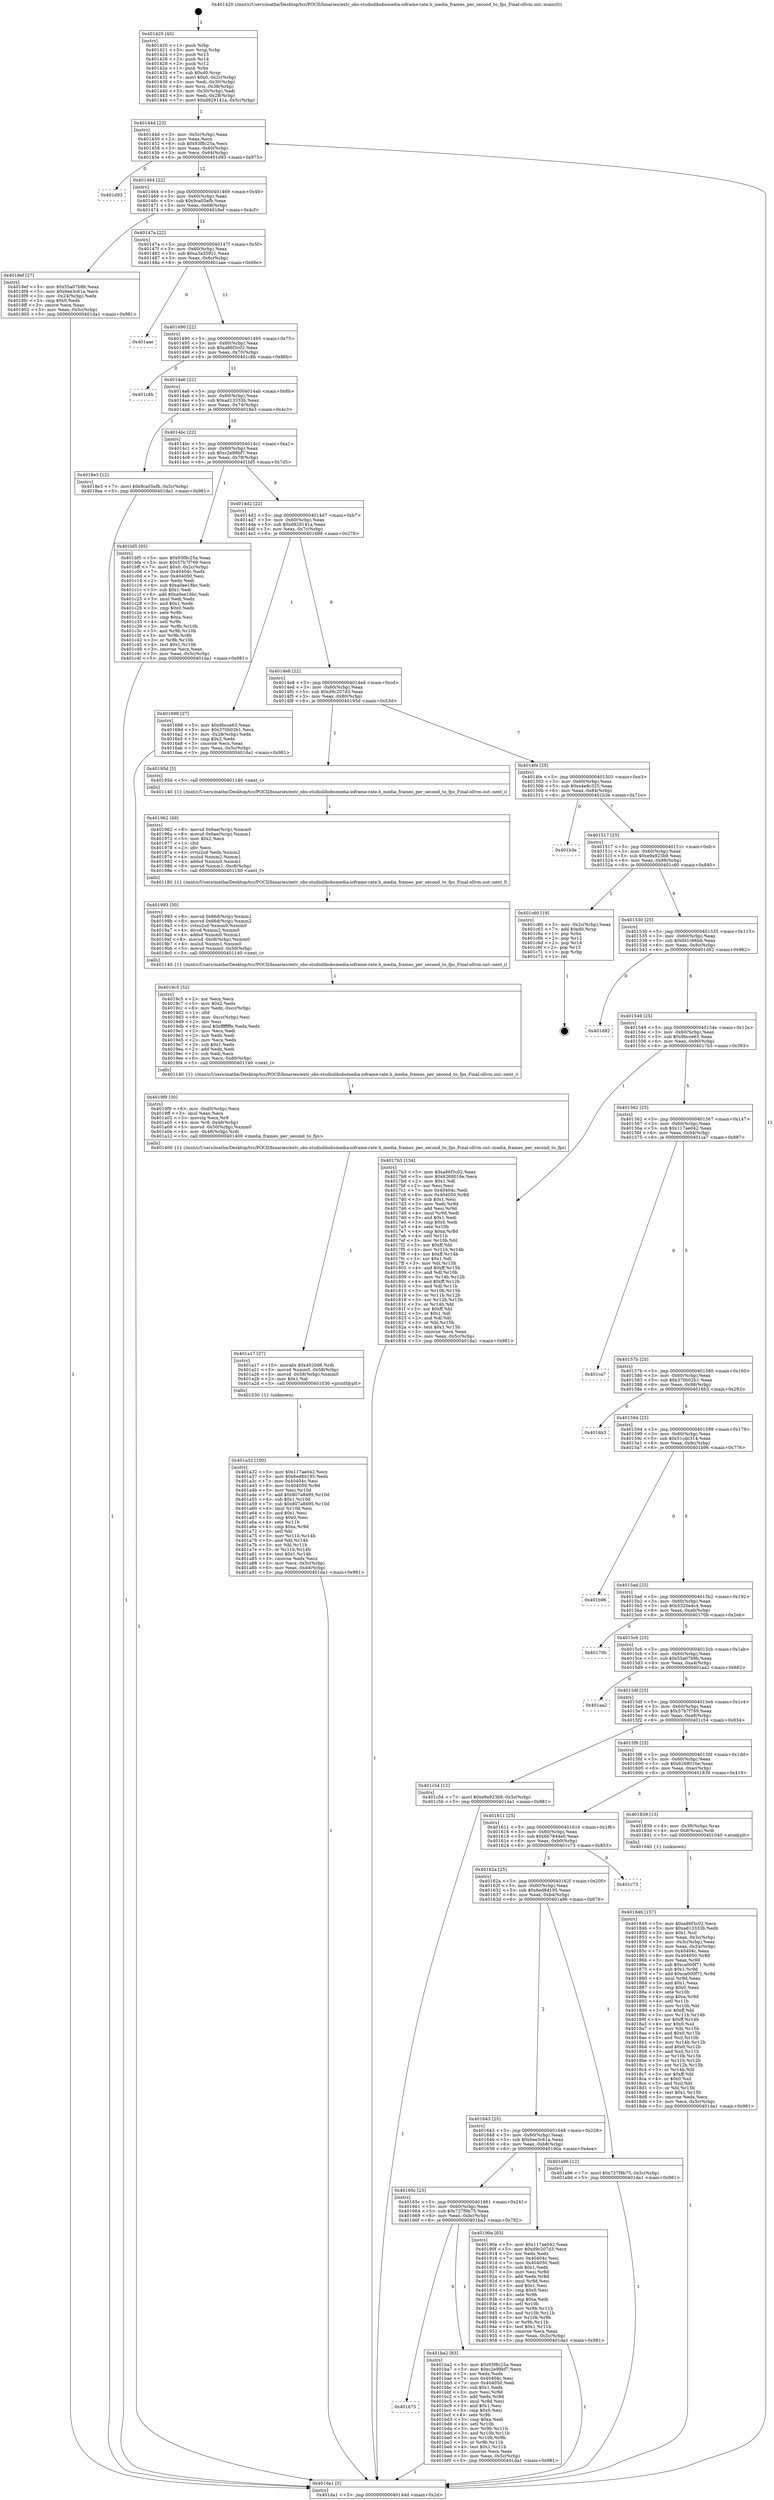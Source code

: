 digraph "0x401420" {
  label = "0x401420 (/mnt/c/Users/mathe/Desktop/tcc/POCII/binaries/extr_obs-studiolibobsmedia-ioframe-rate.h_media_frames_per_second_to_fps_Final-ollvm.out::main(0))"
  labelloc = "t"
  node[shape=record]

  Entry [label="",width=0.3,height=0.3,shape=circle,fillcolor=black,style=filled]
  "0x40144d" [label="{
     0x40144d [23]\l
     | [instrs]\l
     &nbsp;&nbsp;0x40144d \<+3\>: mov -0x5c(%rbp),%eax\l
     &nbsp;&nbsp;0x401450 \<+2\>: mov %eax,%ecx\l
     &nbsp;&nbsp;0x401452 \<+6\>: sub $0x93f8c25a,%ecx\l
     &nbsp;&nbsp;0x401458 \<+3\>: mov %eax,-0x60(%rbp)\l
     &nbsp;&nbsp;0x40145b \<+3\>: mov %ecx,-0x64(%rbp)\l
     &nbsp;&nbsp;0x40145e \<+6\>: je 0000000000401d93 \<main+0x973\>\l
  }"]
  "0x401d93" [label="{
     0x401d93\l
  }", style=dashed]
  "0x401464" [label="{
     0x401464 [22]\l
     | [instrs]\l
     &nbsp;&nbsp;0x401464 \<+5\>: jmp 0000000000401469 \<main+0x49\>\l
     &nbsp;&nbsp;0x401469 \<+3\>: mov -0x60(%rbp),%eax\l
     &nbsp;&nbsp;0x40146c \<+5\>: sub $0x9ca05efb,%eax\l
     &nbsp;&nbsp;0x401471 \<+3\>: mov %eax,-0x68(%rbp)\l
     &nbsp;&nbsp;0x401474 \<+6\>: je 00000000004018ef \<main+0x4cf\>\l
  }"]
  Exit [label="",width=0.3,height=0.3,shape=circle,fillcolor=black,style=filled,peripheries=2]
  "0x4018ef" [label="{
     0x4018ef [27]\l
     | [instrs]\l
     &nbsp;&nbsp;0x4018ef \<+5\>: mov $0x55a07b9b,%eax\l
     &nbsp;&nbsp;0x4018f4 \<+5\>: mov $0x6ee3c61a,%ecx\l
     &nbsp;&nbsp;0x4018f9 \<+3\>: mov -0x24(%rbp),%edx\l
     &nbsp;&nbsp;0x4018fc \<+3\>: cmp $0x0,%edx\l
     &nbsp;&nbsp;0x4018ff \<+3\>: cmove %ecx,%eax\l
     &nbsp;&nbsp;0x401902 \<+3\>: mov %eax,-0x5c(%rbp)\l
     &nbsp;&nbsp;0x401905 \<+5\>: jmp 0000000000401da1 \<main+0x981\>\l
  }"]
  "0x40147a" [label="{
     0x40147a [22]\l
     | [instrs]\l
     &nbsp;&nbsp;0x40147a \<+5\>: jmp 000000000040147f \<main+0x5f\>\l
     &nbsp;&nbsp;0x40147f \<+3\>: mov -0x60(%rbp),%eax\l
     &nbsp;&nbsp;0x401482 \<+5\>: sub $0xa3a35921,%eax\l
     &nbsp;&nbsp;0x401487 \<+3\>: mov %eax,-0x6c(%rbp)\l
     &nbsp;&nbsp;0x40148a \<+6\>: je 0000000000401aae \<main+0x68e\>\l
  }"]
  "0x401675" [label="{
     0x401675\l
  }", style=dashed]
  "0x401aae" [label="{
     0x401aae\l
  }", style=dashed]
  "0x401490" [label="{
     0x401490 [22]\l
     | [instrs]\l
     &nbsp;&nbsp;0x401490 \<+5\>: jmp 0000000000401495 \<main+0x75\>\l
     &nbsp;&nbsp;0x401495 \<+3\>: mov -0x60(%rbp),%eax\l
     &nbsp;&nbsp;0x401498 \<+5\>: sub $0xa86f3c02,%eax\l
     &nbsp;&nbsp;0x40149d \<+3\>: mov %eax,-0x70(%rbp)\l
     &nbsp;&nbsp;0x4014a0 \<+6\>: je 0000000000401c8b \<main+0x86b\>\l
  }"]
  "0x401ba2" [label="{
     0x401ba2 [83]\l
     | [instrs]\l
     &nbsp;&nbsp;0x401ba2 \<+5\>: mov $0x93f8c25a,%eax\l
     &nbsp;&nbsp;0x401ba7 \<+5\>: mov $0xc2e99bf7,%ecx\l
     &nbsp;&nbsp;0x401bac \<+2\>: xor %edx,%edx\l
     &nbsp;&nbsp;0x401bae \<+7\>: mov 0x40404c,%esi\l
     &nbsp;&nbsp;0x401bb5 \<+7\>: mov 0x404050,%edi\l
     &nbsp;&nbsp;0x401bbc \<+3\>: sub $0x1,%edx\l
     &nbsp;&nbsp;0x401bbf \<+3\>: mov %esi,%r8d\l
     &nbsp;&nbsp;0x401bc2 \<+3\>: add %edx,%r8d\l
     &nbsp;&nbsp;0x401bc5 \<+4\>: imul %r8d,%esi\l
     &nbsp;&nbsp;0x401bc9 \<+3\>: and $0x1,%esi\l
     &nbsp;&nbsp;0x401bcc \<+3\>: cmp $0x0,%esi\l
     &nbsp;&nbsp;0x401bcf \<+4\>: sete %r9b\l
     &nbsp;&nbsp;0x401bd3 \<+3\>: cmp $0xa,%edi\l
     &nbsp;&nbsp;0x401bd6 \<+4\>: setl %r10b\l
     &nbsp;&nbsp;0x401bda \<+3\>: mov %r9b,%r11b\l
     &nbsp;&nbsp;0x401bdd \<+3\>: and %r10b,%r11b\l
     &nbsp;&nbsp;0x401be0 \<+3\>: xor %r10b,%r9b\l
     &nbsp;&nbsp;0x401be3 \<+3\>: or %r9b,%r11b\l
     &nbsp;&nbsp;0x401be6 \<+4\>: test $0x1,%r11b\l
     &nbsp;&nbsp;0x401bea \<+3\>: cmovne %ecx,%eax\l
     &nbsp;&nbsp;0x401bed \<+3\>: mov %eax,-0x5c(%rbp)\l
     &nbsp;&nbsp;0x401bf0 \<+5\>: jmp 0000000000401da1 \<main+0x981\>\l
  }"]
  "0x401c8b" [label="{
     0x401c8b\l
  }", style=dashed]
  "0x4014a6" [label="{
     0x4014a6 [22]\l
     | [instrs]\l
     &nbsp;&nbsp;0x4014a6 \<+5\>: jmp 00000000004014ab \<main+0x8b\>\l
     &nbsp;&nbsp;0x4014ab \<+3\>: mov -0x60(%rbp),%eax\l
     &nbsp;&nbsp;0x4014ae \<+5\>: sub $0xad13333b,%eax\l
     &nbsp;&nbsp;0x4014b3 \<+3\>: mov %eax,-0x74(%rbp)\l
     &nbsp;&nbsp;0x4014b6 \<+6\>: je 00000000004018e3 \<main+0x4c3\>\l
  }"]
  "0x401a32" [label="{
     0x401a32 [100]\l
     | [instrs]\l
     &nbsp;&nbsp;0x401a32 \<+5\>: mov $0x117ae042,%ecx\l
     &nbsp;&nbsp;0x401a37 \<+5\>: mov $0x6ed8d195,%edx\l
     &nbsp;&nbsp;0x401a3c \<+7\>: mov 0x40404c,%esi\l
     &nbsp;&nbsp;0x401a43 \<+8\>: mov 0x404050,%r9d\l
     &nbsp;&nbsp;0x401a4b \<+3\>: mov %esi,%r10d\l
     &nbsp;&nbsp;0x401a4e \<+7\>: add $0x807a8495,%r10d\l
     &nbsp;&nbsp;0x401a55 \<+4\>: sub $0x1,%r10d\l
     &nbsp;&nbsp;0x401a59 \<+7\>: sub $0x807a8495,%r10d\l
     &nbsp;&nbsp;0x401a60 \<+4\>: imul %r10d,%esi\l
     &nbsp;&nbsp;0x401a64 \<+3\>: and $0x1,%esi\l
     &nbsp;&nbsp;0x401a67 \<+3\>: cmp $0x0,%esi\l
     &nbsp;&nbsp;0x401a6a \<+4\>: sete %r11b\l
     &nbsp;&nbsp;0x401a6e \<+4\>: cmp $0xa,%r9d\l
     &nbsp;&nbsp;0x401a72 \<+3\>: setl %bl\l
     &nbsp;&nbsp;0x401a75 \<+3\>: mov %r11b,%r14b\l
     &nbsp;&nbsp;0x401a78 \<+3\>: and %bl,%r14b\l
     &nbsp;&nbsp;0x401a7b \<+3\>: xor %bl,%r11b\l
     &nbsp;&nbsp;0x401a7e \<+3\>: or %r11b,%r14b\l
     &nbsp;&nbsp;0x401a81 \<+4\>: test $0x1,%r14b\l
     &nbsp;&nbsp;0x401a85 \<+3\>: cmovne %edx,%ecx\l
     &nbsp;&nbsp;0x401a88 \<+3\>: mov %ecx,-0x5c(%rbp)\l
     &nbsp;&nbsp;0x401a8b \<+6\>: mov %eax,-0xd4(%rbp)\l
     &nbsp;&nbsp;0x401a91 \<+5\>: jmp 0000000000401da1 \<main+0x981\>\l
  }"]
  "0x4018e3" [label="{
     0x4018e3 [12]\l
     | [instrs]\l
     &nbsp;&nbsp;0x4018e3 \<+7\>: movl $0x9ca05efb,-0x5c(%rbp)\l
     &nbsp;&nbsp;0x4018ea \<+5\>: jmp 0000000000401da1 \<main+0x981\>\l
  }"]
  "0x4014bc" [label="{
     0x4014bc [22]\l
     | [instrs]\l
     &nbsp;&nbsp;0x4014bc \<+5\>: jmp 00000000004014c1 \<main+0xa1\>\l
     &nbsp;&nbsp;0x4014c1 \<+3\>: mov -0x60(%rbp),%eax\l
     &nbsp;&nbsp;0x4014c4 \<+5\>: sub $0xc2e99bf7,%eax\l
     &nbsp;&nbsp;0x4014c9 \<+3\>: mov %eax,-0x78(%rbp)\l
     &nbsp;&nbsp;0x4014cc \<+6\>: je 0000000000401bf5 \<main+0x7d5\>\l
  }"]
  "0x401a17" [label="{
     0x401a17 [27]\l
     | [instrs]\l
     &nbsp;&nbsp;0x401a17 \<+10\>: movabs $0x4020d6,%rdi\l
     &nbsp;&nbsp;0x401a21 \<+5\>: movsd %xmm0,-0x58(%rbp)\l
     &nbsp;&nbsp;0x401a26 \<+5\>: movsd -0x58(%rbp),%xmm0\l
     &nbsp;&nbsp;0x401a2b \<+2\>: mov $0x1,%al\l
     &nbsp;&nbsp;0x401a2d \<+5\>: call 0000000000401030 \<printf@plt\>\l
     | [calls]\l
     &nbsp;&nbsp;0x401030 \{1\} (unknown)\l
  }"]
  "0x401bf5" [label="{
     0x401bf5 [95]\l
     | [instrs]\l
     &nbsp;&nbsp;0x401bf5 \<+5\>: mov $0x93f8c25a,%eax\l
     &nbsp;&nbsp;0x401bfa \<+5\>: mov $0x57b7f769,%ecx\l
     &nbsp;&nbsp;0x401bff \<+7\>: movl $0x0,-0x2c(%rbp)\l
     &nbsp;&nbsp;0x401c06 \<+7\>: mov 0x40404c,%edx\l
     &nbsp;&nbsp;0x401c0d \<+7\>: mov 0x404050,%esi\l
     &nbsp;&nbsp;0x401c14 \<+2\>: mov %edx,%edi\l
     &nbsp;&nbsp;0x401c16 \<+6\>: sub $0xa0ee18bc,%edi\l
     &nbsp;&nbsp;0x401c1c \<+3\>: sub $0x1,%edi\l
     &nbsp;&nbsp;0x401c1f \<+6\>: add $0xa0ee18bc,%edi\l
     &nbsp;&nbsp;0x401c25 \<+3\>: imul %edi,%edx\l
     &nbsp;&nbsp;0x401c28 \<+3\>: and $0x1,%edx\l
     &nbsp;&nbsp;0x401c2b \<+3\>: cmp $0x0,%edx\l
     &nbsp;&nbsp;0x401c2e \<+4\>: sete %r8b\l
     &nbsp;&nbsp;0x401c32 \<+3\>: cmp $0xa,%esi\l
     &nbsp;&nbsp;0x401c35 \<+4\>: setl %r9b\l
     &nbsp;&nbsp;0x401c39 \<+3\>: mov %r8b,%r10b\l
     &nbsp;&nbsp;0x401c3c \<+3\>: and %r9b,%r10b\l
     &nbsp;&nbsp;0x401c3f \<+3\>: xor %r9b,%r8b\l
     &nbsp;&nbsp;0x401c42 \<+3\>: or %r8b,%r10b\l
     &nbsp;&nbsp;0x401c45 \<+4\>: test $0x1,%r10b\l
     &nbsp;&nbsp;0x401c49 \<+3\>: cmovne %ecx,%eax\l
     &nbsp;&nbsp;0x401c4c \<+3\>: mov %eax,-0x5c(%rbp)\l
     &nbsp;&nbsp;0x401c4f \<+5\>: jmp 0000000000401da1 \<main+0x981\>\l
  }"]
  "0x4014d2" [label="{
     0x4014d2 [22]\l
     | [instrs]\l
     &nbsp;&nbsp;0x4014d2 \<+5\>: jmp 00000000004014d7 \<main+0xb7\>\l
     &nbsp;&nbsp;0x4014d7 \<+3\>: mov -0x60(%rbp),%eax\l
     &nbsp;&nbsp;0x4014da \<+5\>: sub $0xd929141a,%eax\l
     &nbsp;&nbsp;0x4014df \<+3\>: mov %eax,-0x7c(%rbp)\l
     &nbsp;&nbsp;0x4014e2 \<+6\>: je 0000000000401698 \<main+0x278\>\l
  }"]
  "0x4019f9" [label="{
     0x4019f9 [30]\l
     | [instrs]\l
     &nbsp;&nbsp;0x4019f9 \<+6\>: mov -0xd0(%rbp),%ecx\l
     &nbsp;&nbsp;0x4019ff \<+3\>: imul %eax,%ecx\l
     &nbsp;&nbsp;0x401a02 \<+3\>: movslq %ecx,%r8\l
     &nbsp;&nbsp;0x401a05 \<+4\>: mov %r8,-0x48(%rbp)\l
     &nbsp;&nbsp;0x401a09 \<+5\>: movsd -0x50(%rbp),%xmm0\l
     &nbsp;&nbsp;0x401a0e \<+4\>: mov -0x48(%rbp),%rdi\l
     &nbsp;&nbsp;0x401a12 \<+5\>: call 0000000000401400 \<media_frames_per_second_to_fps\>\l
     | [calls]\l
     &nbsp;&nbsp;0x401400 \{1\} (/mnt/c/Users/mathe/Desktop/tcc/POCII/binaries/extr_obs-studiolibobsmedia-ioframe-rate.h_media_frames_per_second_to_fps_Final-ollvm.out::media_frames_per_second_to_fps)\l
  }"]
  "0x401698" [label="{
     0x401698 [27]\l
     | [instrs]\l
     &nbsp;&nbsp;0x401698 \<+5\>: mov $0x9bcce63,%eax\l
     &nbsp;&nbsp;0x40169d \<+5\>: mov $0x370b02b1,%ecx\l
     &nbsp;&nbsp;0x4016a2 \<+3\>: mov -0x28(%rbp),%edx\l
     &nbsp;&nbsp;0x4016a5 \<+3\>: cmp $0x2,%edx\l
     &nbsp;&nbsp;0x4016a8 \<+3\>: cmovne %ecx,%eax\l
     &nbsp;&nbsp;0x4016ab \<+3\>: mov %eax,-0x5c(%rbp)\l
     &nbsp;&nbsp;0x4016ae \<+5\>: jmp 0000000000401da1 \<main+0x981\>\l
  }"]
  "0x4014e8" [label="{
     0x4014e8 [22]\l
     | [instrs]\l
     &nbsp;&nbsp;0x4014e8 \<+5\>: jmp 00000000004014ed \<main+0xcd\>\l
     &nbsp;&nbsp;0x4014ed \<+3\>: mov -0x60(%rbp),%eax\l
     &nbsp;&nbsp;0x4014f0 \<+5\>: sub $0xd9c207d3,%eax\l
     &nbsp;&nbsp;0x4014f5 \<+3\>: mov %eax,-0x80(%rbp)\l
     &nbsp;&nbsp;0x4014f8 \<+6\>: je 000000000040195d \<main+0x53d\>\l
  }"]
  "0x401da1" [label="{
     0x401da1 [5]\l
     | [instrs]\l
     &nbsp;&nbsp;0x401da1 \<+5\>: jmp 000000000040144d \<main+0x2d\>\l
  }"]
  "0x401420" [label="{
     0x401420 [45]\l
     | [instrs]\l
     &nbsp;&nbsp;0x401420 \<+1\>: push %rbp\l
     &nbsp;&nbsp;0x401421 \<+3\>: mov %rsp,%rbp\l
     &nbsp;&nbsp;0x401424 \<+2\>: push %r15\l
     &nbsp;&nbsp;0x401426 \<+2\>: push %r14\l
     &nbsp;&nbsp;0x401428 \<+2\>: push %r12\l
     &nbsp;&nbsp;0x40142a \<+1\>: push %rbx\l
     &nbsp;&nbsp;0x40142b \<+7\>: sub $0xd0,%rsp\l
     &nbsp;&nbsp;0x401432 \<+7\>: movl $0x0,-0x2c(%rbp)\l
     &nbsp;&nbsp;0x401439 \<+3\>: mov %edi,-0x30(%rbp)\l
     &nbsp;&nbsp;0x40143c \<+4\>: mov %rsi,-0x38(%rbp)\l
     &nbsp;&nbsp;0x401440 \<+3\>: mov -0x30(%rbp),%edi\l
     &nbsp;&nbsp;0x401443 \<+3\>: mov %edi,-0x28(%rbp)\l
     &nbsp;&nbsp;0x401446 \<+7\>: movl $0xd929141a,-0x5c(%rbp)\l
  }"]
  "0x4019c5" [label="{
     0x4019c5 [52]\l
     | [instrs]\l
     &nbsp;&nbsp;0x4019c5 \<+2\>: xor %ecx,%ecx\l
     &nbsp;&nbsp;0x4019c7 \<+5\>: mov $0x2,%edx\l
     &nbsp;&nbsp;0x4019cc \<+6\>: mov %edx,-0xcc(%rbp)\l
     &nbsp;&nbsp;0x4019d2 \<+1\>: cltd\l
     &nbsp;&nbsp;0x4019d3 \<+6\>: mov -0xcc(%rbp),%esi\l
     &nbsp;&nbsp;0x4019d9 \<+2\>: idiv %esi\l
     &nbsp;&nbsp;0x4019db \<+6\>: imul $0xfffffffe,%edx,%edx\l
     &nbsp;&nbsp;0x4019e1 \<+2\>: mov %ecx,%edi\l
     &nbsp;&nbsp;0x4019e3 \<+2\>: sub %edx,%edi\l
     &nbsp;&nbsp;0x4019e5 \<+2\>: mov %ecx,%edx\l
     &nbsp;&nbsp;0x4019e7 \<+3\>: sub $0x1,%edx\l
     &nbsp;&nbsp;0x4019ea \<+2\>: add %edx,%edi\l
     &nbsp;&nbsp;0x4019ec \<+2\>: sub %edi,%ecx\l
     &nbsp;&nbsp;0x4019ee \<+6\>: mov %ecx,-0xd0(%rbp)\l
     &nbsp;&nbsp;0x4019f4 \<+5\>: call 0000000000401140 \<next_i\>\l
     | [calls]\l
     &nbsp;&nbsp;0x401140 \{1\} (/mnt/c/Users/mathe/Desktop/tcc/POCII/binaries/extr_obs-studiolibobsmedia-ioframe-rate.h_media_frames_per_second_to_fps_Final-ollvm.out::next_i)\l
  }"]
  "0x40195d" [label="{
     0x40195d [5]\l
     | [instrs]\l
     &nbsp;&nbsp;0x40195d \<+5\>: call 0000000000401140 \<next_i\>\l
     | [calls]\l
     &nbsp;&nbsp;0x401140 \{1\} (/mnt/c/Users/mathe/Desktop/tcc/POCII/binaries/extr_obs-studiolibobsmedia-ioframe-rate.h_media_frames_per_second_to_fps_Final-ollvm.out::next_i)\l
  }"]
  "0x4014fe" [label="{
     0x4014fe [25]\l
     | [instrs]\l
     &nbsp;&nbsp;0x4014fe \<+5\>: jmp 0000000000401503 \<main+0xe3\>\l
     &nbsp;&nbsp;0x401503 \<+3\>: mov -0x60(%rbp),%eax\l
     &nbsp;&nbsp;0x401506 \<+5\>: sub $0xe4e8c325,%eax\l
     &nbsp;&nbsp;0x40150b \<+6\>: mov %eax,-0x84(%rbp)\l
     &nbsp;&nbsp;0x401511 \<+6\>: je 0000000000401b3e \<main+0x71e\>\l
  }"]
  "0x401993" [label="{
     0x401993 [50]\l
     | [instrs]\l
     &nbsp;&nbsp;0x401993 \<+8\>: movsd 0x66d(%rip),%xmm1\l
     &nbsp;&nbsp;0x40199b \<+8\>: movsd 0x66d(%rip),%xmm2\l
     &nbsp;&nbsp;0x4019a3 \<+4\>: cvtss2sd %xmm0,%xmm0\l
     &nbsp;&nbsp;0x4019a7 \<+4\>: divsd %xmm2,%xmm0\l
     &nbsp;&nbsp;0x4019ab \<+4\>: addsd %xmm0,%xmm1\l
     &nbsp;&nbsp;0x4019af \<+8\>: movsd -0xc8(%rbp),%xmm0\l
     &nbsp;&nbsp;0x4019b7 \<+4\>: mulsd %xmm1,%xmm0\l
     &nbsp;&nbsp;0x4019bb \<+5\>: movsd %xmm0,-0x50(%rbp)\l
     &nbsp;&nbsp;0x4019c0 \<+5\>: call 0000000000401140 \<next_i\>\l
     | [calls]\l
     &nbsp;&nbsp;0x401140 \{1\} (/mnt/c/Users/mathe/Desktop/tcc/POCII/binaries/extr_obs-studiolibobsmedia-ioframe-rate.h_media_frames_per_second_to_fps_Final-ollvm.out::next_i)\l
  }"]
  "0x401b3e" [label="{
     0x401b3e\l
  }", style=dashed]
  "0x401517" [label="{
     0x401517 [25]\l
     | [instrs]\l
     &nbsp;&nbsp;0x401517 \<+5\>: jmp 000000000040151c \<main+0xfc\>\l
     &nbsp;&nbsp;0x40151c \<+3\>: mov -0x60(%rbp),%eax\l
     &nbsp;&nbsp;0x40151f \<+5\>: sub $0xe9a923b9,%eax\l
     &nbsp;&nbsp;0x401524 \<+6\>: mov %eax,-0x88(%rbp)\l
     &nbsp;&nbsp;0x40152a \<+6\>: je 0000000000401c60 \<main+0x840\>\l
  }"]
  "0x401962" [label="{
     0x401962 [49]\l
     | [instrs]\l
     &nbsp;&nbsp;0x401962 \<+8\>: movsd 0x6ae(%rip),%xmm0\l
     &nbsp;&nbsp;0x40196a \<+8\>: movsd 0x6ae(%rip),%xmm1\l
     &nbsp;&nbsp;0x401972 \<+5\>: mov $0x2,%ecx\l
     &nbsp;&nbsp;0x401977 \<+1\>: cltd\l
     &nbsp;&nbsp;0x401978 \<+2\>: idiv %ecx\l
     &nbsp;&nbsp;0x40197a \<+4\>: cvtsi2sd %edx,%xmm2\l
     &nbsp;&nbsp;0x40197e \<+4\>: mulsd %xmm2,%xmm1\l
     &nbsp;&nbsp;0x401982 \<+4\>: addsd %xmm0,%xmm1\l
     &nbsp;&nbsp;0x401986 \<+8\>: movsd %xmm1,-0xc8(%rbp)\l
     &nbsp;&nbsp;0x40198e \<+5\>: call 0000000000401180 \<next_f\>\l
     | [calls]\l
     &nbsp;&nbsp;0x401180 \{1\} (/mnt/c/Users/mathe/Desktop/tcc/POCII/binaries/extr_obs-studiolibobsmedia-ioframe-rate.h_media_frames_per_second_to_fps_Final-ollvm.out::next_f)\l
  }"]
  "0x401c60" [label="{
     0x401c60 [19]\l
     | [instrs]\l
     &nbsp;&nbsp;0x401c60 \<+3\>: mov -0x2c(%rbp),%eax\l
     &nbsp;&nbsp;0x401c63 \<+7\>: add $0xd0,%rsp\l
     &nbsp;&nbsp;0x401c6a \<+1\>: pop %rbx\l
     &nbsp;&nbsp;0x401c6b \<+2\>: pop %r12\l
     &nbsp;&nbsp;0x401c6d \<+2\>: pop %r14\l
     &nbsp;&nbsp;0x401c6f \<+2\>: pop %r15\l
     &nbsp;&nbsp;0x401c71 \<+1\>: pop %rbp\l
     &nbsp;&nbsp;0x401c72 \<+1\>: ret\l
  }"]
  "0x401530" [label="{
     0x401530 [25]\l
     | [instrs]\l
     &nbsp;&nbsp;0x401530 \<+5\>: jmp 0000000000401535 \<main+0x115\>\l
     &nbsp;&nbsp;0x401535 \<+3\>: mov -0x60(%rbp),%eax\l
     &nbsp;&nbsp;0x401538 \<+5\>: sub $0xfd1c66b8,%eax\l
     &nbsp;&nbsp;0x40153d \<+6\>: mov %eax,-0x8c(%rbp)\l
     &nbsp;&nbsp;0x401543 \<+6\>: je 0000000000401d82 \<main+0x962\>\l
  }"]
  "0x40165c" [label="{
     0x40165c [25]\l
     | [instrs]\l
     &nbsp;&nbsp;0x40165c \<+5\>: jmp 0000000000401661 \<main+0x241\>\l
     &nbsp;&nbsp;0x401661 \<+3\>: mov -0x60(%rbp),%eax\l
     &nbsp;&nbsp;0x401664 \<+5\>: sub $0x727f9b75,%eax\l
     &nbsp;&nbsp;0x401669 \<+6\>: mov %eax,-0xbc(%rbp)\l
     &nbsp;&nbsp;0x40166f \<+6\>: je 0000000000401ba2 \<main+0x782\>\l
  }"]
  "0x401d82" [label="{
     0x401d82\l
  }", style=dashed]
  "0x401549" [label="{
     0x401549 [25]\l
     | [instrs]\l
     &nbsp;&nbsp;0x401549 \<+5\>: jmp 000000000040154e \<main+0x12e\>\l
     &nbsp;&nbsp;0x40154e \<+3\>: mov -0x60(%rbp),%eax\l
     &nbsp;&nbsp;0x401551 \<+5\>: sub $0x9bcce63,%eax\l
     &nbsp;&nbsp;0x401556 \<+6\>: mov %eax,-0x90(%rbp)\l
     &nbsp;&nbsp;0x40155c \<+6\>: je 00000000004017b3 \<main+0x393\>\l
  }"]
  "0x40190a" [label="{
     0x40190a [83]\l
     | [instrs]\l
     &nbsp;&nbsp;0x40190a \<+5\>: mov $0x117ae042,%eax\l
     &nbsp;&nbsp;0x40190f \<+5\>: mov $0xd9c207d3,%ecx\l
     &nbsp;&nbsp;0x401914 \<+2\>: xor %edx,%edx\l
     &nbsp;&nbsp;0x401916 \<+7\>: mov 0x40404c,%esi\l
     &nbsp;&nbsp;0x40191d \<+7\>: mov 0x404050,%edi\l
     &nbsp;&nbsp;0x401924 \<+3\>: sub $0x1,%edx\l
     &nbsp;&nbsp;0x401927 \<+3\>: mov %esi,%r8d\l
     &nbsp;&nbsp;0x40192a \<+3\>: add %edx,%r8d\l
     &nbsp;&nbsp;0x40192d \<+4\>: imul %r8d,%esi\l
     &nbsp;&nbsp;0x401931 \<+3\>: and $0x1,%esi\l
     &nbsp;&nbsp;0x401934 \<+3\>: cmp $0x0,%esi\l
     &nbsp;&nbsp;0x401937 \<+4\>: sete %r9b\l
     &nbsp;&nbsp;0x40193b \<+3\>: cmp $0xa,%edi\l
     &nbsp;&nbsp;0x40193e \<+4\>: setl %r10b\l
     &nbsp;&nbsp;0x401942 \<+3\>: mov %r9b,%r11b\l
     &nbsp;&nbsp;0x401945 \<+3\>: and %r10b,%r11b\l
     &nbsp;&nbsp;0x401948 \<+3\>: xor %r10b,%r9b\l
     &nbsp;&nbsp;0x40194b \<+3\>: or %r9b,%r11b\l
     &nbsp;&nbsp;0x40194e \<+4\>: test $0x1,%r11b\l
     &nbsp;&nbsp;0x401952 \<+3\>: cmovne %ecx,%eax\l
     &nbsp;&nbsp;0x401955 \<+3\>: mov %eax,-0x5c(%rbp)\l
     &nbsp;&nbsp;0x401958 \<+5\>: jmp 0000000000401da1 \<main+0x981\>\l
  }"]
  "0x4017b3" [label="{
     0x4017b3 [134]\l
     | [instrs]\l
     &nbsp;&nbsp;0x4017b3 \<+5\>: mov $0xa86f3c02,%eax\l
     &nbsp;&nbsp;0x4017b8 \<+5\>: mov $0x6268016e,%ecx\l
     &nbsp;&nbsp;0x4017bd \<+2\>: mov $0x1,%dl\l
     &nbsp;&nbsp;0x4017bf \<+2\>: xor %esi,%esi\l
     &nbsp;&nbsp;0x4017c1 \<+7\>: mov 0x40404c,%edi\l
     &nbsp;&nbsp;0x4017c8 \<+8\>: mov 0x404050,%r8d\l
     &nbsp;&nbsp;0x4017d0 \<+3\>: sub $0x1,%esi\l
     &nbsp;&nbsp;0x4017d3 \<+3\>: mov %edi,%r9d\l
     &nbsp;&nbsp;0x4017d6 \<+3\>: add %esi,%r9d\l
     &nbsp;&nbsp;0x4017d9 \<+4\>: imul %r9d,%edi\l
     &nbsp;&nbsp;0x4017dd \<+3\>: and $0x1,%edi\l
     &nbsp;&nbsp;0x4017e0 \<+3\>: cmp $0x0,%edi\l
     &nbsp;&nbsp;0x4017e3 \<+4\>: sete %r10b\l
     &nbsp;&nbsp;0x4017e7 \<+4\>: cmp $0xa,%r8d\l
     &nbsp;&nbsp;0x4017eb \<+4\>: setl %r11b\l
     &nbsp;&nbsp;0x4017ef \<+3\>: mov %r10b,%bl\l
     &nbsp;&nbsp;0x4017f2 \<+3\>: xor $0xff,%bl\l
     &nbsp;&nbsp;0x4017f5 \<+3\>: mov %r11b,%r14b\l
     &nbsp;&nbsp;0x4017f8 \<+4\>: xor $0xff,%r14b\l
     &nbsp;&nbsp;0x4017fc \<+3\>: xor $0x1,%dl\l
     &nbsp;&nbsp;0x4017ff \<+3\>: mov %bl,%r15b\l
     &nbsp;&nbsp;0x401802 \<+4\>: and $0xff,%r15b\l
     &nbsp;&nbsp;0x401806 \<+3\>: and %dl,%r10b\l
     &nbsp;&nbsp;0x401809 \<+3\>: mov %r14b,%r12b\l
     &nbsp;&nbsp;0x40180c \<+4\>: and $0xff,%r12b\l
     &nbsp;&nbsp;0x401810 \<+3\>: and %dl,%r11b\l
     &nbsp;&nbsp;0x401813 \<+3\>: or %r10b,%r15b\l
     &nbsp;&nbsp;0x401816 \<+3\>: or %r11b,%r12b\l
     &nbsp;&nbsp;0x401819 \<+3\>: xor %r12b,%r15b\l
     &nbsp;&nbsp;0x40181c \<+3\>: or %r14b,%bl\l
     &nbsp;&nbsp;0x40181f \<+3\>: xor $0xff,%bl\l
     &nbsp;&nbsp;0x401822 \<+3\>: or $0x1,%dl\l
     &nbsp;&nbsp;0x401825 \<+2\>: and %dl,%bl\l
     &nbsp;&nbsp;0x401827 \<+3\>: or %bl,%r15b\l
     &nbsp;&nbsp;0x40182a \<+4\>: test $0x1,%r15b\l
     &nbsp;&nbsp;0x40182e \<+3\>: cmovne %ecx,%eax\l
     &nbsp;&nbsp;0x401831 \<+3\>: mov %eax,-0x5c(%rbp)\l
     &nbsp;&nbsp;0x401834 \<+5\>: jmp 0000000000401da1 \<main+0x981\>\l
  }"]
  "0x401562" [label="{
     0x401562 [25]\l
     | [instrs]\l
     &nbsp;&nbsp;0x401562 \<+5\>: jmp 0000000000401567 \<main+0x147\>\l
     &nbsp;&nbsp;0x401567 \<+3\>: mov -0x60(%rbp),%eax\l
     &nbsp;&nbsp;0x40156a \<+5\>: sub $0x117ae042,%eax\l
     &nbsp;&nbsp;0x40156f \<+6\>: mov %eax,-0x94(%rbp)\l
     &nbsp;&nbsp;0x401575 \<+6\>: je 0000000000401ca7 \<main+0x887\>\l
  }"]
  "0x401643" [label="{
     0x401643 [25]\l
     | [instrs]\l
     &nbsp;&nbsp;0x401643 \<+5\>: jmp 0000000000401648 \<main+0x228\>\l
     &nbsp;&nbsp;0x401648 \<+3\>: mov -0x60(%rbp),%eax\l
     &nbsp;&nbsp;0x40164b \<+5\>: sub $0x6ee3c61a,%eax\l
     &nbsp;&nbsp;0x401650 \<+6\>: mov %eax,-0xb8(%rbp)\l
     &nbsp;&nbsp;0x401656 \<+6\>: je 000000000040190a \<main+0x4ea\>\l
  }"]
  "0x401ca7" [label="{
     0x401ca7\l
  }", style=dashed]
  "0x40157b" [label="{
     0x40157b [25]\l
     | [instrs]\l
     &nbsp;&nbsp;0x40157b \<+5\>: jmp 0000000000401580 \<main+0x160\>\l
     &nbsp;&nbsp;0x401580 \<+3\>: mov -0x60(%rbp),%eax\l
     &nbsp;&nbsp;0x401583 \<+5\>: sub $0x370b02b1,%eax\l
     &nbsp;&nbsp;0x401588 \<+6\>: mov %eax,-0x98(%rbp)\l
     &nbsp;&nbsp;0x40158e \<+6\>: je 00000000004016b3 \<main+0x293\>\l
  }"]
  "0x401a96" [label="{
     0x401a96 [12]\l
     | [instrs]\l
     &nbsp;&nbsp;0x401a96 \<+7\>: movl $0x727f9b75,-0x5c(%rbp)\l
     &nbsp;&nbsp;0x401a9d \<+5\>: jmp 0000000000401da1 \<main+0x981\>\l
  }"]
  "0x4016b3" [label="{
     0x4016b3\l
  }", style=dashed]
  "0x401594" [label="{
     0x401594 [25]\l
     | [instrs]\l
     &nbsp;&nbsp;0x401594 \<+5\>: jmp 0000000000401599 \<main+0x179\>\l
     &nbsp;&nbsp;0x401599 \<+3\>: mov -0x60(%rbp),%eax\l
     &nbsp;&nbsp;0x40159c \<+5\>: sub $0x51cdc314,%eax\l
     &nbsp;&nbsp;0x4015a1 \<+6\>: mov %eax,-0x9c(%rbp)\l
     &nbsp;&nbsp;0x4015a7 \<+6\>: je 0000000000401b96 \<main+0x776\>\l
  }"]
  "0x40162a" [label="{
     0x40162a [25]\l
     | [instrs]\l
     &nbsp;&nbsp;0x40162a \<+5\>: jmp 000000000040162f \<main+0x20f\>\l
     &nbsp;&nbsp;0x40162f \<+3\>: mov -0x60(%rbp),%eax\l
     &nbsp;&nbsp;0x401632 \<+5\>: sub $0x6ed8d195,%eax\l
     &nbsp;&nbsp;0x401637 \<+6\>: mov %eax,-0xb4(%rbp)\l
     &nbsp;&nbsp;0x40163d \<+6\>: je 0000000000401a96 \<main+0x676\>\l
  }"]
  "0x401b96" [label="{
     0x401b96\l
  }", style=dashed]
  "0x4015ad" [label="{
     0x4015ad [25]\l
     | [instrs]\l
     &nbsp;&nbsp;0x4015ad \<+5\>: jmp 00000000004015b2 \<main+0x192\>\l
     &nbsp;&nbsp;0x4015b2 \<+3\>: mov -0x60(%rbp),%eax\l
     &nbsp;&nbsp;0x4015b5 \<+5\>: sub $0x5320e4c4,%eax\l
     &nbsp;&nbsp;0x4015ba \<+6\>: mov %eax,-0xa0(%rbp)\l
     &nbsp;&nbsp;0x4015c0 \<+6\>: je 000000000040170b \<main+0x2eb\>\l
  }"]
  "0x401c73" [label="{
     0x401c73\l
  }", style=dashed]
  "0x40170b" [label="{
     0x40170b\l
  }", style=dashed]
  "0x4015c6" [label="{
     0x4015c6 [25]\l
     | [instrs]\l
     &nbsp;&nbsp;0x4015c6 \<+5\>: jmp 00000000004015cb \<main+0x1ab\>\l
     &nbsp;&nbsp;0x4015cb \<+3\>: mov -0x60(%rbp),%eax\l
     &nbsp;&nbsp;0x4015ce \<+5\>: sub $0x55a07b9b,%eax\l
     &nbsp;&nbsp;0x4015d3 \<+6\>: mov %eax,-0xa4(%rbp)\l
     &nbsp;&nbsp;0x4015d9 \<+6\>: je 0000000000401aa2 \<main+0x682\>\l
  }"]
  "0x401846" [label="{
     0x401846 [157]\l
     | [instrs]\l
     &nbsp;&nbsp;0x401846 \<+5\>: mov $0xa86f3c02,%ecx\l
     &nbsp;&nbsp;0x40184b \<+5\>: mov $0xad13333b,%edx\l
     &nbsp;&nbsp;0x401850 \<+3\>: mov $0x1,%sil\l
     &nbsp;&nbsp;0x401853 \<+3\>: mov %eax,-0x3c(%rbp)\l
     &nbsp;&nbsp;0x401856 \<+3\>: mov -0x3c(%rbp),%eax\l
     &nbsp;&nbsp;0x401859 \<+3\>: mov %eax,-0x24(%rbp)\l
     &nbsp;&nbsp;0x40185c \<+7\>: mov 0x40404c,%eax\l
     &nbsp;&nbsp;0x401863 \<+8\>: mov 0x404050,%r8d\l
     &nbsp;&nbsp;0x40186b \<+3\>: mov %eax,%r9d\l
     &nbsp;&nbsp;0x40186e \<+7\>: sub $0xca000f71,%r9d\l
     &nbsp;&nbsp;0x401875 \<+4\>: sub $0x1,%r9d\l
     &nbsp;&nbsp;0x401879 \<+7\>: add $0xca000f71,%r9d\l
     &nbsp;&nbsp;0x401880 \<+4\>: imul %r9d,%eax\l
     &nbsp;&nbsp;0x401884 \<+3\>: and $0x1,%eax\l
     &nbsp;&nbsp;0x401887 \<+3\>: cmp $0x0,%eax\l
     &nbsp;&nbsp;0x40188a \<+4\>: sete %r10b\l
     &nbsp;&nbsp;0x40188e \<+4\>: cmp $0xa,%r8d\l
     &nbsp;&nbsp;0x401892 \<+4\>: setl %r11b\l
     &nbsp;&nbsp;0x401896 \<+3\>: mov %r10b,%bl\l
     &nbsp;&nbsp;0x401899 \<+3\>: xor $0xff,%bl\l
     &nbsp;&nbsp;0x40189c \<+3\>: mov %r11b,%r14b\l
     &nbsp;&nbsp;0x40189f \<+4\>: xor $0xff,%r14b\l
     &nbsp;&nbsp;0x4018a3 \<+4\>: xor $0x0,%sil\l
     &nbsp;&nbsp;0x4018a7 \<+3\>: mov %bl,%r15b\l
     &nbsp;&nbsp;0x4018aa \<+4\>: and $0x0,%r15b\l
     &nbsp;&nbsp;0x4018ae \<+3\>: and %sil,%r10b\l
     &nbsp;&nbsp;0x4018b1 \<+3\>: mov %r14b,%r12b\l
     &nbsp;&nbsp;0x4018b4 \<+4\>: and $0x0,%r12b\l
     &nbsp;&nbsp;0x4018b8 \<+3\>: and %sil,%r11b\l
     &nbsp;&nbsp;0x4018bb \<+3\>: or %r10b,%r15b\l
     &nbsp;&nbsp;0x4018be \<+3\>: or %r11b,%r12b\l
     &nbsp;&nbsp;0x4018c1 \<+3\>: xor %r12b,%r15b\l
     &nbsp;&nbsp;0x4018c4 \<+3\>: or %r14b,%bl\l
     &nbsp;&nbsp;0x4018c7 \<+3\>: xor $0xff,%bl\l
     &nbsp;&nbsp;0x4018ca \<+4\>: or $0x0,%sil\l
     &nbsp;&nbsp;0x4018ce \<+3\>: and %sil,%bl\l
     &nbsp;&nbsp;0x4018d1 \<+3\>: or %bl,%r15b\l
     &nbsp;&nbsp;0x4018d4 \<+4\>: test $0x1,%r15b\l
     &nbsp;&nbsp;0x4018d8 \<+3\>: cmovne %edx,%ecx\l
     &nbsp;&nbsp;0x4018db \<+3\>: mov %ecx,-0x5c(%rbp)\l
     &nbsp;&nbsp;0x4018de \<+5\>: jmp 0000000000401da1 \<main+0x981\>\l
  }"]
  "0x401aa2" [label="{
     0x401aa2\l
  }", style=dashed]
  "0x4015df" [label="{
     0x4015df [25]\l
     | [instrs]\l
     &nbsp;&nbsp;0x4015df \<+5\>: jmp 00000000004015e4 \<main+0x1c4\>\l
     &nbsp;&nbsp;0x4015e4 \<+3\>: mov -0x60(%rbp),%eax\l
     &nbsp;&nbsp;0x4015e7 \<+5\>: sub $0x57b7f769,%eax\l
     &nbsp;&nbsp;0x4015ec \<+6\>: mov %eax,-0xa8(%rbp)\l
     &nbsp;&nbsp;0x4015f2 \<+6\>: je 0000000000401c54 \<main+0x834\>\l
  }"]
  "0x401611" [label="{
     0x401611 [25]\l
     | [instrs]\l
     &nbsp;&nbsp;0x401611 \<+5\>: jmp 0000000000401616 \<main+0x1f6\>\l
     &nbsp;&nbsp;0x401616 \<+3\>: mov -0x60(%rbp),%eax\l
     &nbsp;&nbsp;0x401619 \<+5\>: sub $0x6b7844e0,%eax\l
     &nbsp;&nbsp;0x40161e \<+6\>: mov %eax,-0xb0(%rbp)\l
     &nbsp;&nbsp;0x401624 \<+6\>: je 0000000000401c73 \<main+0x853\>\l
  }"]
  "0x401c54" [label="{
     0x401c54 [12]\l
     | [instrs]\l
     &nbsp;&nbsp;0x401c54 \<+7\>: movl $0xe9a923b9,-0x5c(%rbp)\l
     &nbsp;&nbsp;0x401c5b \<+5\>: jmp 0000000000401da1 \<main+0x981\>\l
  }"]
  "0x4015f8" [label="{
     0x4015f8 [25]\l
     | [instrs]\l
     &nbsp;&nbsp;0x4015f8 \<+5\>: jmp 00000000004015fd \<main+0x1dd\>\l
     &nbsp;&nbsp;0x4015fd \<+3\>: mov -0x60(%rbp),%eax\l
     &nbsp;&nbsp;0x401600 \<+5\>: sub $0x6268016e,%eax\l
     &nbsp;&nbsp;0x401605 \<+6\>: mov %eax,-0xac(%rbp)\l
     &nbsp;&nbsp;0x40160b \<+6\>: je 0000000000401839 \<main+0x419\>\l
  }"]
  "0x401839" [label="{
     0x401839 [13]\l
     | [instrs]\l
     &nbsp;&nbsp;0x401839 \<+4\>: mov -0x38(%rbp),%rax\l
     &nbsp;&nbsp;0x40183d \<+4\>: mov 0x8(%rax),%rdi\l
     &nbsp;&nbsp;0x401841 \<+5\>: call 0000000000401040 \<atoi@plt\>\l
     | [calls]\l
     &nbsp;&nbsp;0x401040 \{1\} (unknown)\l
  }"]
  Entry -> "0x401420" [label=" 1"]
  "0x40144d" -> "0x401d93" [label=" 0"]
  "0x40144d" -> "0x401464" [label=" 12"]
  "0x401c60" -> Exit [label=" 1"]
  "0x401464" -> "0x4018ef" [label=" 1"]
  "0x401464" -> "0x40147a" [label=" 11"]
  "0x401c54" -> "0x401da1" [label=" 1"]
  "0x40147a" -> "0x401aae" [label=" 0"]
  "0x40147a" -> "0x401490" [label=" 11"]
  "0x401bf5" -> "0x401da1" [label=" 1"]
  "0x401490" -> "0x401c8b" [label=" 0"]
  "0x401490" -> "0x4014a6" [label=" 11"]
  "0x401ba2" -> "0x401da1" [label=" 1"]
  "0x4014a6" -> "0x4018e3" [label=" 1"]
  "0x4014a6" -> "0x4014bc" [label=" 10"]
  "0x40165c" -> "0x401ba2" [label=" 1"]
  "0x4014bc" -> "0x401bf5" [label=" 1"]
  "0x4014bc" -> "0x4014d2" [label=" 9"]
  "0x40165c" -> "0x401675" [label=" 0"]
  "0x4014d2" -> "0x401698" [label=" 1"]
  "0x4014d2" -> "0x4014e8" [label=" 8"]
  "0x401698" -> "0x401da1" [label=" 1"]
  "0x401420" -> "0x40144d" [label=" 1"]
  "0x401da1" -> "0x40144d" [label=" 11"]
  "0x401a96" -> "0x401da1" [label=" 1"]
  "0x4014e8" -> "0x40195d" [label=" 1"]
  "0x4014e8" -> "0x4014fe" [label=" 7"]
  "0x401a32" -> "0x401da1" [label=" 1"]
  "0x4014fe" -> "0x401b3e" [label=" 0"]
  "0x4014fe" -> "0x401517" [label=" 7"]
  "0x401a17" -> "0x401a32" [label=" 1"]
  "0x401517" -> "0x401c60" [label=" 1"]
  "0x401517" -> "0x401530" [label=" 6"]
  "0x4019f9" -> "0x401a17" [label=" 1"]
  "0x401530" -> "0x401d82" [label=" 0"]
  "0x401530" -> "0x401549" [label=" 6"]
  "0x4019c5" -> "0x4019f9" [label=" 1"]
  "0x401549" -> "0x4017b3" [label=" 1"]
  "0x401549" -> "0x401562" [label=" 5"]
  "0x4017b3" -> "0x401da1" [label=" 1"]
  "0x401993" -> "0x4019c5" [label=" 1"]
  "0x401562" -> "0x401ca7" [label=" 0"]
  "0x401562" -> "0x40157b" [label=" 5"]
  "0x40195d" -> "0x401962" [label=" 1"]
  "0x40157b" -> "0x4016b3" [label=" 0"]
  "0x40157b" -> "0x401594" [label=" 5"]
  "0x40190a" -> "0x401da1" [label=" 1"]
  "0x401594" -> "0x401b96" [label=" 0"]
  "0x401594" -> "0x4015ad" [label=" 5"]
  "0x401643" -> "0x40190a" [label=" 1"]
  "0x4015ad" -> "0x40170b" [label=" 0"]
  "0x4015ad" -> "0x4015c6" [label=" 5"]
  "0x401962" -> "0x401993" [label=" 1"]
  "0x4015c6" -> "0x401aa2" [label=" 0"]
  "0x4015c6" -> "0x4015df" [label=" 5"]
  "0x40162a" -> "0x401a96" [label=" 1"]
  "0x4015df" -> "0x401c54" [label=" 1"]
  "0x4015df" -> "0x4015f8" [label=" 4"]
  "0x401643" -> "0x40165c" [label=" 1"]
  "0x4015f8" -> "0x401839" [label=" 1"]
  "0x4015f8" -> "0x401611" [label=" 3"]
  "0x401839" -> "0x401846" [label=" 1"]
  "0x401846" -> "0x401da1" [label=" 1"]
  "0x4018e3" -> "0x401da1" [label=" 1"]
  "0x4018ef" -> "0x401da1" [label=" 1"]
  "0x40162a" -> "0x401643" [label=" 2"]
  "0x401611" -> "0x401c73" [label=" 0"]
  "0x401611" -> "0x40162a" [label=" 3"]
}

